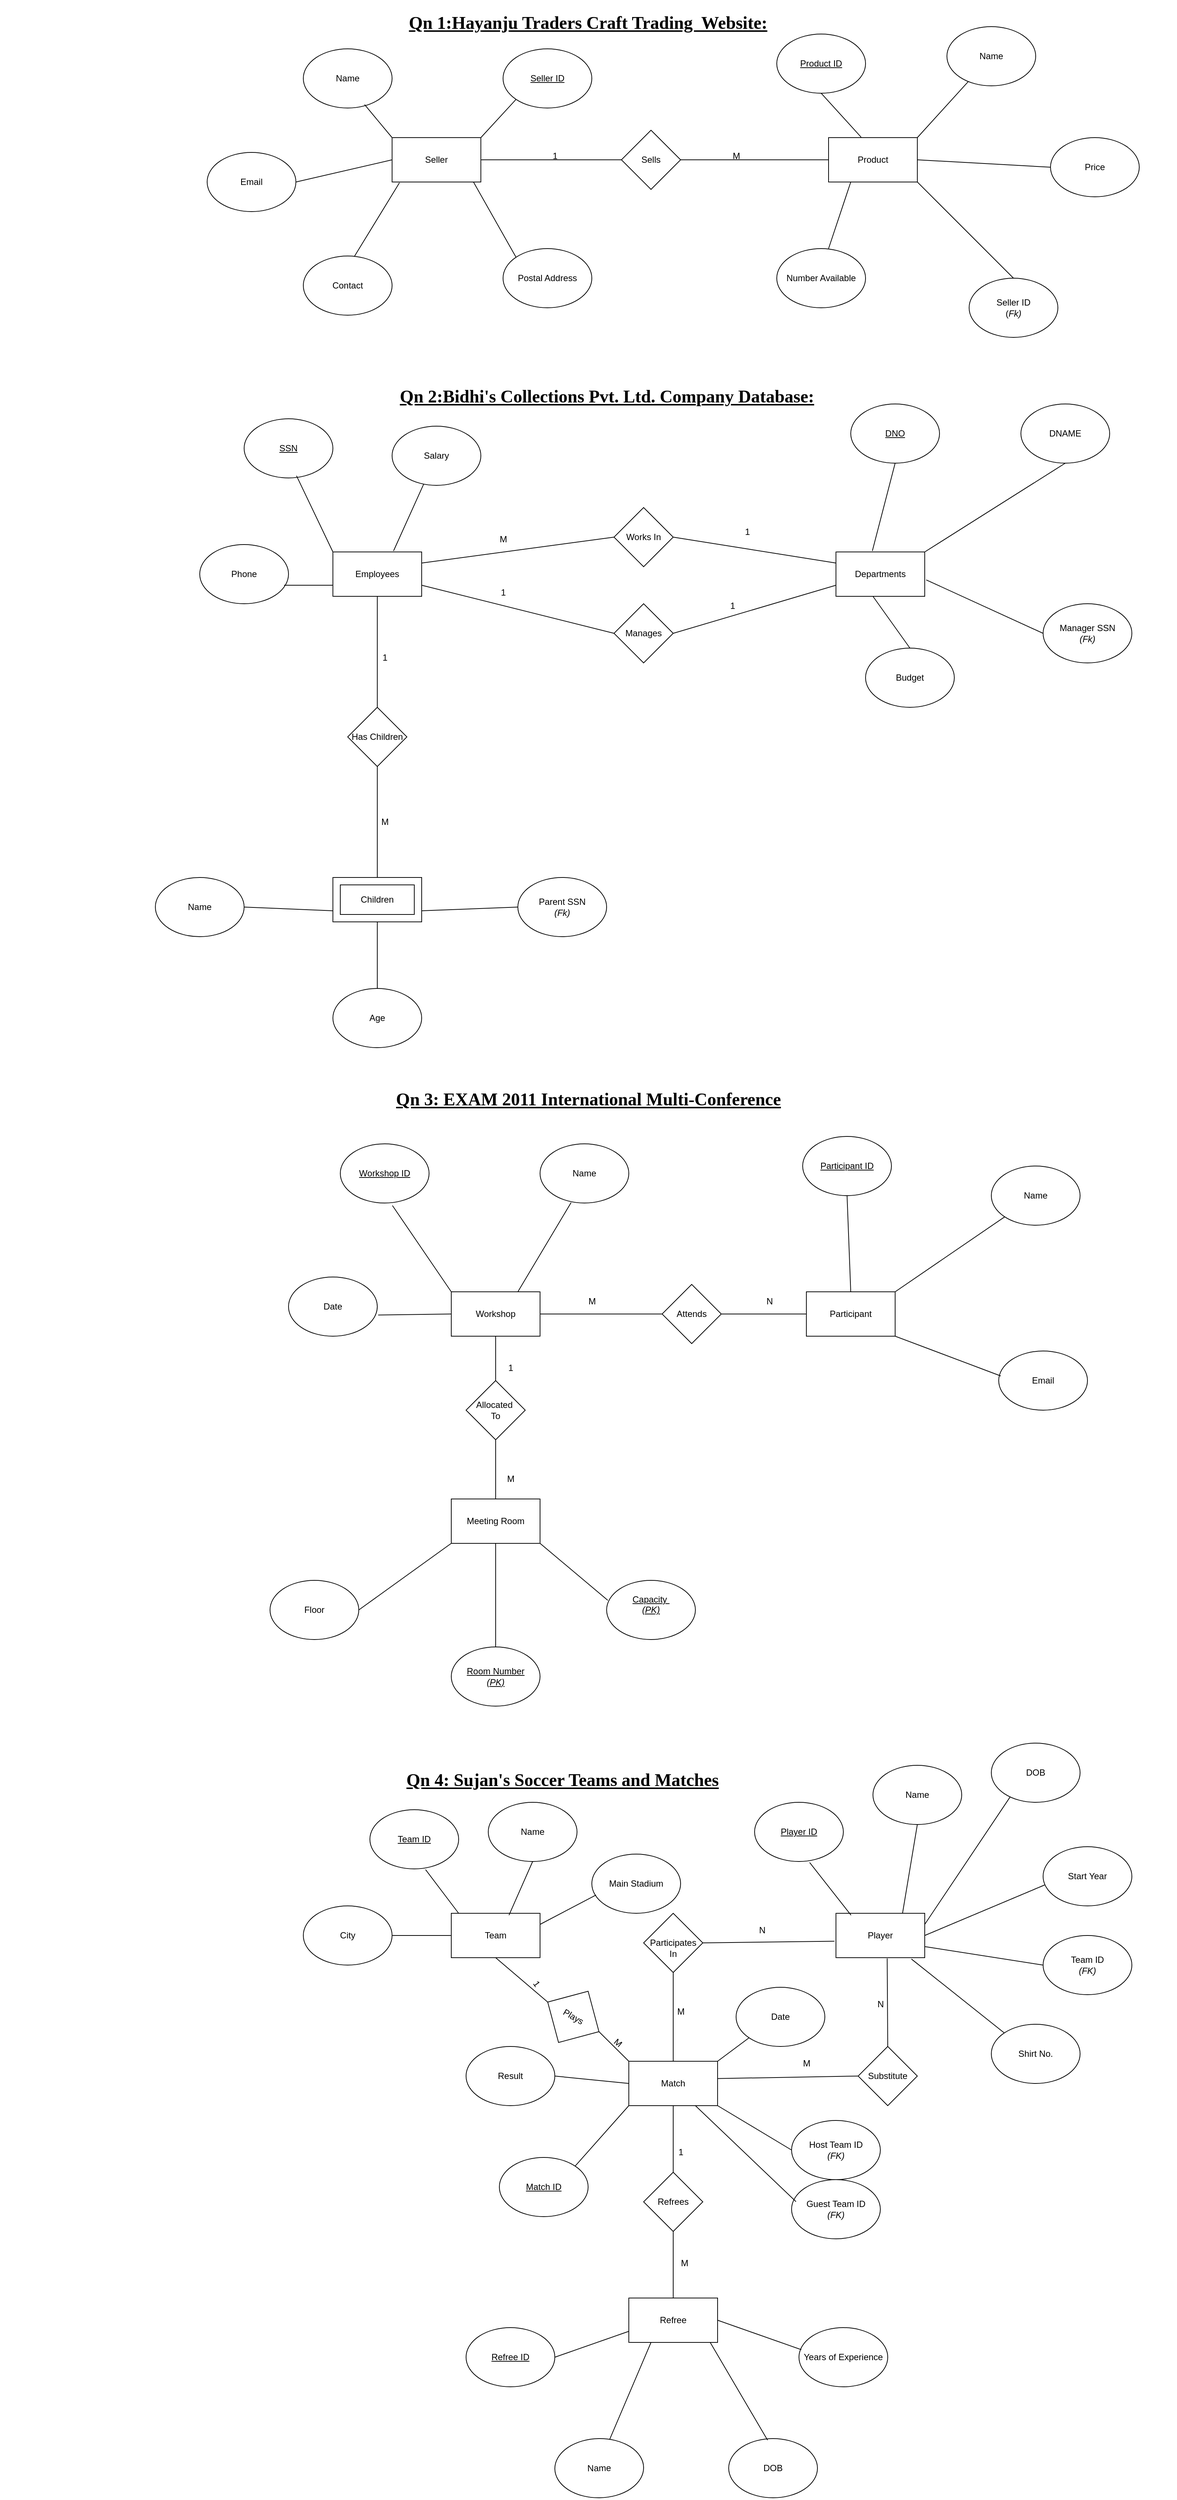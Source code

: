 <mxfile version="26.1.1">
  <diagram name="Page-1" id="DTqKwG0aDYhdUm66huSe">
    <mxGraphModel dx="2750" dy="1657" grid="1" gridSize="10" guides="1" tooltips="1" connect="1" arrows="1" fold="1" page="1" pageScale="1" pageWidth="850" pageHeight="1100" math="0" shadow="0">
      <root>
        <mxCell id="0" />
        <mxCell id="1" parent="0" />
        <mxCell id="UJrgBtG_IAX48CAi5n5r-1" value="&lt;h1&gt;&lt;b&gt;&lt;u&gt;&lt;font face=&quot;Comic Sans MS&quot;&gt;Qn 1:Hayanju Traders Craft Trading&amp;nbsp; Website:&lt;/font&gt;&lt;/u&gt;&lt;/b&gt;&lt;/h1&gt;" style="text;strokeColor=none;align=center;fillColor=none;html=1;verticalAlign=middle;whiteSpace=wrap;rounded=0;" parent="1" vertex="1">
          <mxGeometry x="-1570" y="-530" width="1590" height="30" as="geometry" />
        </mxCell>
        <mxCell id="UJrgBtG_IAX48CAi5n5r-2" value="Seller" style="rounded=0;whiteSpace=wrap;html=1;" parent="1" vertex="1">
          <mxGeometry x="-1040" y="-360" width="120" height="60" as="geometry" />
        </mxCell>
        <mxCell id="UJrgBtG_IAX48CAi5n5r-3" value="Email" style="ellipse;whiteSpace=wrap;html=1;" parent="1" vertex="1">
          <mxGeometry x="-1290" y="-340" width="120" height="80" as="geometry" />
        </mxCell>
        <mxCell id="UJrgBtG_IAX48CAi5n5r-4" value="Name" style="ellipse;whiteSpace=wrap;html=1;" parent="1" vertex="1">
          <mxGeometry x="-1160" y="-480" width="120" height="80" as="geometry" />
        </mxCell>
        <mxCell id="UJrgBtG_IAX48CAi5n5r-5" value="Postal Address" style="ellipse;whiteSpace=wrap;html=1;" parent="1" vertex="1">
          <mxGeometry x="-890" y="-210" width="120" height="80" as="geometry" />
        </mxCell>
        <mxCell id="UJrgBtG_IAX48CAi5n5r-6" value="Contact" style="ellipse;whiteSpace=wrap;html=1;" parent="1" vertex="1">
          <mxGeometry x="-1160" y="-200" width="120" height="80" as="geometry" />
        </mxCell>
        <mxCell id="UJrgBtG_IAX48CAi5n5r-7" value="&lt;u&gt;Seller ID&lt;/u&gt;" style="ellipse;whiteSpace=wrap;html=1;" parent="1" vertex="1">
          <mxGeometry x="-890" y="-480" width="120" height="80" as="geometry" />
        </mxCell>
        <mxCell id="UJrgBtG_IAX48CAi5n5r-10" value="Sells" style="rhombus;whiteSpace=wrap;html=1;" parent="1" vertex="1">
          <mxGeometry x="-730" y="-370" width="80" height="80" as="geometry" />
        </mxCell>
        <mxCell id="UJrgBtG_IAX48CAi5n5r-11" value="Product" style="rounded=0;whiteSpace=wrap;html=1;" parent="1" vertex="1">
          <mxGeometry x="-450" y="-360" width="120" height="60" as="geometry" />
        </mxCell>
        <mxCell id="UJrgBtG_IAX48CAi5n5r-17" value="Number Available" style="ellipse;whiteSpace=wrap;html=1;" parent="1" vertex="1">
          <mxGeometry x="-520" y="-210" width="120" height="80" as="geometry" />
        </mxCell>
        <mxCell id="UJrgBtG_IAX48CAi5n5r-18" value="Seller ID&lt;div&gt;(&lt;i&gt;Fk)&lt;/i&gt;&lt;/div&gt;" style="ellipse;whiteSpace=wrap;html=1;" parent="1" vertex="1">
          <mxGeometry x="-260" y="-170" width="120" height="80" as="geometry" />
        </mxCell>
        <mxCell id="UJrgBtG_IAX48CAi5n5r-19" value="Price" style="ellipse;whiteSpace=wrap;html=1;" parent="1" vertex="1">
          <mxGeometry x="-150" y="-360" width="120" height="80" as="geometry" />
        </mxCell>
        <mxCell id="UJrgBtG_IAX48CAi5n5r-20" value="Name" style="ellipse;whiteSpace=wrap;html=1;" parent="1" vertex="1">
          <mxGeometry x="-290" y="-510" width="120" height="80" as="geometry" />
        </mxCell>
        <mxCell id="UJrgBtG_IAX48CAi5n5r-21" value="&lt;u&gt;Product ID&lt;/u&gt;" style="ellipse;whiteSpace=wrap;html=1;" parent="1" vertex="1">
          <mxGeometry x="-520" y="-500" width="120" height="80" as="geometry" />
        </mxCell>
        <mxCell id="UJrgBtG_IAX48CAi5n5r-22" value="" style="endArrow=none;html=1;rounded=0;exitX=1;exitY=0.5;exitDx=0;exitDy=0;entryX=0;entryY=0.5;entryDx=0;entryDy=0;" parent="1" source="UJrgBtG_IAX48CAi5n5r-2" target="UJrgBtG_IAX48CAi5n5r-10" edge="1">
          <mxGeometry width="50" height="50" relative="1" as="geometry">
            <mxPoint x="-800" y="-300" as="sourcePoint" />
            <mxPoint x="-750" y="-350" as="targetPoint" />
          </mxGeometry>
        </mxCell>
        <mxCell id="UJrgBtG_IAX48CAi5n5r-23" value="" style="endArrow=none;html=1;rounded=0;exitX=1;exitY=0.5;exitDx=0;exitDy=0;entryX=0;entryY=0.5;entryDx=0;entryDy=0;" parent="1" source="UJrgBtG_IAX48CAi5n5r-10" target="UJrgBtG_IAX48CAi5n5r-11" edge="1">
          <mxGeometry width="50" height="50" relative="1" as="geometry">
            <mxPoint x="-650" y="-300" as="sourcePoint" />
            <mxPoint x="-600" y="-350" as="targetPoint" />
          </mxGeometry>
        </mxCell>
        <mxCell id="UJrgBtG_IAX48CAi5n5r-24" value="" style="endArrow=none;html=1;rounded=0;exitX=1;exitY=0;exitDx=0;exitDy=0;entryX=0;entryY=1;entryDx=0;entryDy=0;" parent="1" source="UJrgBtG_IAX48CAi5n5r-2" target="UJrgBtG_IAX48CAi5n5r-7" edge="1">
          <mxGeometry width="50" height="50" relative="1" as="geometry">
            <mxPoint x="-670" y="-300" as="sourcePoint" />
            <mxPoint x="-620" y="-350" as="targetPoint" />
          </mxGeometry>
        </mxCell>
        <mxCell id="UJrgBtG_IAX48CAi5n5r-25" value="" style="endArrow=none;html=1;rounded=0;exitX=0;exitY=0;exitDx=0;exitDy=0;entryX=0.69;entryY=0.942;entryDx=0;entryDy=0;entryPerimeter=0;" parent="1" source="UJrgBtG_IAX48CAi5n5r-2" target="UJrgBtG_IAX48CAi5n5r-4" edge="1">
          <mxGeometry width="50" height="50" relative="1" as="geometry">
            <mxPoint x="-670" y="-300" as="sourcePoint" />
            <mxPoint x="-620" y="-350" as="targetPoint" />
          </mxGeometry>
        </mxCell>
        <mxCell id="UJrgBtG_IAX48CAi5n5r-26" value="" style="endArrow=none;html=1;rounded=0;exitX=0;exitY=0.5;exitDx=0;exitDy=0;entryX=1;entryY=0.5;entryDx=0;entryDy=0;" parent="1" source="UJrgBtG_IAX48CAi5n5r-2" target="UJrgBtG_IAX48CAi5n5r-3" edge="1">
          <mxGeometry width="50" height="50" relative="1" as="geometry">
            <mxPoint x="-930" y="-300" as="sourcePoint" />
            <mxPoint x="-880" y="-350" as="targetPoint" />
          </mxGeometry>
        </mxCell>
        <mxCell id="UJrgBtG_IAX48CAi5n5r-27" value="" style="endArrow=none;html=1;rounded=0;entryX=0.577;entryY=0.003;entryDx=0;entryDy=0;entryPerimeter=0;exitX=0.083;exitY=1.017;exitDx=0;exitDy=0;exitPerimeter=0;" parent="1" source="UJrgBtG_IAX48CAi5n5r-2" target="UJrgBtG_IAX48CAi5n5r-6" edge="1">
          <mxGeometry width="50" height="50" relative="1" as="geometry">
            <mxPoint x="-1020" y="-290" as="sourcePoint" />
            <mxPoint x="-880" y="-350" as="targetPoint" />
          </mxGeometry>
        </mxCell>
        <mxCell id="UJrgBtG_IAX48CAi5n5r-28" value="" style="endArrow=none;html=1;rounded=0;entryX=0;entryY=0;entryDx=0;entryDy=0;" parent="1" target="UJrgBtG_IAX48CAi5n5r-5" edge="1">
          <mxGeometry width="50" height="50" relative="1" as="geometry">
            <mxPoint x="-930" y="-300" as="sourcePoint" />
            <mxPoint x="-880" y="-350" as="targetPoint" />
          </mxGeometry>
        </mxCell>
        <mxCell id="UJrgBtG_IAX48CAi5n5r-29" value="" style="endArrow=none;html=1;rounded=0;exitX=0.367;exitY=-0.01;exitDx=0;exitDy=0;entryX=0.5;entryY=1;entryDx=0;entryDy=0;exitPerimeter=0;" parent="1" source="UJrgBtG_IAX48CAi5n5r-11" target="UJrgBtG_IAX48CAi5n5r-21" edge="1">
          <mxGeometry width="50" height="50" relative="1" as="geometry">
            <mxPoint x="-610" y="-300" as="sourcePoint" />
            <mxPoint x="-560" y="-350" as="targetPoint" />
          </mxGeometry>
        </mxCell>
        <mxCell id="UJrgBtG_IAX48CAi5n5r-30" value="" style="endArrow=none;html=1;rounded=0;exitX=1;exitY=0.5;exitDx=0;exitDy=0;entryX=0;entryY=0.5;entryDx=0;entryDy=0;" parent="1" source="UJrgBtG_IAX48CAi5n5r-11" target="UJrgBtG_IAX48CAi5n5r-19" edge="1">
          <mxGeometry width="50" height="50" relative="1" as="geometry">
            <mxPoint x="-610" y="-300" as="sourcePoint" />
            <mxPoint x="-560" y="-350" as="targetPoint" />
          </mxGeometry>
        </mxCell>
        <mxCell id="UJrgBtG_IAX48CAi5n5r-31" value="" style="endArrow=none;html=1;rounded=0;exitX=1;exitY=0;exitDx=0;exitDy=0;" parent="1" source="UJrgBtG_IAX48CAi5n5r-11" target="UJrgBtG_IAX48CAi5n5r-20" edge="1">
          <mxGeometry width="50" height="50" relative="1" as="geometry">
            <mxPoint x="-610" y="-300" as="sourcePoint" />
            <mxPoint x="-560" y="-350" as="targetPoint" />
          </mxGeometry>
        </mxCell>
        <mxCell id="UJrgBtG_IAX48CAi5n5r-32" value="" style="endArrow=none;html=1;rounded=0;exitX=1;exitY=1;exitDx=0;exitDy=0;entryX=0.5;entryY=0;entryDx=0;entryDy=0;" parent="1" source="UJrgBtG_IAX48CAi5n5r-11" target="UJrgBtG_IAX48CAi5n5r-18" edge="1">
          <mxGeometry width="50" height="50" relative="1" as="geometry">
            <mxPoint x="-610" y="-300" as="sourcePoint" />
            <mxPoint x="-560" y="-350" as="targetPoint" />
          </mxGeometry>
        </mxCell>
        <mxCell id="UJrgBtG_IAX48CAi5n5r-33" value="" style="endArrow=none;html=1;rounded=0;exitX=0.25;exitY=1;exitDx=0;exitDy=0;" parent="1" edge="1" source="UJrgBtG_IAX48CAi5n5r-11">
          <mxGeometry width="50" height="50" relative="1" as="geometry">
            <mxPoint x="-450" y="-300" as="sourcePoint" />
            <mxPoint x="-450" y="-210" as="targetPoint" />
            <Array as="points">
              <mxPoint x="-450" y="-210" />
            </Array>
          </mxGeometry>
        </mxCell>
        <mxCell id="UJrgBtG_IAX48CAi5n5r-34" value="1" style="text;html=1;align=center;verticalAlign=middle;resizable=0;points=[];autosize=1;strokeColor=none;fillColor=none;" parent="1" vertex="1">
          <mxGeometry x="-835" y="-350" width="30" height="30" as="geometry" />
        </mxCell>
        <mxCell id="UJrgBtG_IAX48CAi5n5r-35" value="M" style="text;html=1;align=center;verticalAlign=middle;resizable=0;points=[];autosize=1;strokeColor=none;fillColor=none;" parent="1" vertex="1">
          <mxGeometry x="-590" y="-350" width="30" height="30" as="geometry" />
        </mxCell>
        <mxCell id="u4x-achaEg82k2jeARJI-1" value="&lt;h1&gt;&lt;u&gt;&lt;font face=&quot;Comic Sans MS&quot;&gt;Qn 2:Bidhi&#39;s Collections Pvt. Ltd. Company Database:&lt;/font&gt;&lt;/u&gt;&lt;/h1&gt;" style="text;html=1;align=center;verticalAlign=middle;resizable=0;points=[];autosize=1;strokeColor=none;fillColor=none;" parent="1" vertex="1">
          <mxGeometry x="-1080" y="-50" width="660" height="80" as="geometry" />
        </mxCell>
        <mxCell id="u4x-achaEg82k2jeARJI-2" value="" style="rounded=0;whiteSpace=wrap;html=1;" parent="1" vertex="1">
          <mxGeometry x="-1120" y="640" width="120" height="60" as="geometry" />
        </mxCell>
        <mxCell id="u4x-achaEg82k2jeARJI-3" value="Departments" style="rounded=0;whiteSpace=wrap;html=1;" parent="1" vertex="1">
          <mxGeometry x="-440" y="200" width="120" height="60" as="geometry" />
        </mxCell>
        <mxCell id="u4x-achaEg82k2jeARJI-4" value="Employees" style="rounded=0;whiteSpace=wrap;html=1;" parent="1" vertex="1">
          <mxGeometry x="-1120" y="200" width="120" height="60" as="geometry" />
        </mxCell>
        <mxCell id="u4x-achaEg82k2jeARJI-5" value="Phone" style="ellipse;whiteSpace=wrap;html=1;" parent="1" vertex="1">
          <mxGeometry x="-1300" y="190" width="120" height="80" as="geometry" />
        </mxCell>
        <mxCell id="u4x-achaEg82k2jeARJI-6" value="Salary" style="ellipse;whiteSpace=wrap;html=1;" parent="1" vertex="1">
          <mxGeometry x="-1040" y="30" width="120" height="80" as="geometry" />
        </mxCell>
        <mxCell id="u4x-achaEg82k2jeARJI-7" value="&lt;u&gt;SSN&lt;/u&gt;" style="ellipse;whiteSpace=wrap;html=1;" parent="1" vertex="1">
          <mxGeometry x="-1240" y="20" width="120" height="80" as="geometry" />
        </mxCell>
        <mxCell id="u4x-achaEg82k2jeARJI-8" value="Budget" style="ellipse;whiteSpace=wrap;html=1;" parent="1" vertex="1">
          <mxGeometry x="-400" y="330" width="120" height="80" as="geometry" />
        </mxCell>
        <mxCell id="u4x-achaEg82k2jeARJI-9" value="Manager SSN&lt;div&gt;&lt;i&gt;(Fk)&lt;/i&gt;&lt;/div&gt;" style="ellipse;whiteSpace=wrap;html=1;" parent="1" vertex="1">
          <mxGeometry x="-160" y="270" width="120" height="80" as="geometry" />
        </mxCell>
        <mxCell id="u4x-achaEg82k2jeARJI-10" value="DNAME" style="ellipse;whiteSpace=wrap;html=1;" parent="1" vertex="1">
          <mxGeometry x="-190" width="120" height="80" as="geometry" />
        </mxCell>
        <mxCell id="u4x-achaEg82k2jeARJI-11" value="&lt;u&gt;DNO&lt;/u&gt;" style="ellipse;whiteSpace=wrap;html=1;" parent="1" vertex="1">
          <mxGeometry x="-420" width="120" height="80" as="geometry" />
        </mxCell>
        <mxCell id="u4x-achaEg82k2jeARJI-12" value="Age" style="ellipse;whiteSpace=wrap;html=1;" parent="1" vertex="1">
          <mxGeometry x="-1120" y="790" width="120" height="80" as="geometry" />
        </mxCell>
        <mxCell id="u4x-achaEg82k2jeARJI-13" value="Parent SSN&lt;div&gt;&lt;i&gt;(Fk)&lt;/i&gt;&lt;/div&gt;" style="ellipse;whiteSpace=wrap;html=1;" parent="1" vertex="1">
          <mxGeometry x="-870" y="640" width="120" height="80" as="geometry" />
        </mxCell>
        <mxCell id="u4x-achaEg82k2jeARJI-14" value="Name" style="ellipse;whiteSpace=wrap;html=1;" parent="1" vertex="1">
          <mxGeometry x="-1360" y="640" width="120" height="80" as="geometry" />
        </mxCell>
        <mxCell id="u4x-achaEg82k2jeARJI-15" value="" style="endArrow=none;html=1;rounded=0;exitX=0.683;exitY=-0.023;exitDx=0;exitDy=0;exitPerimeter=0;" parent="1" source="u4x-achaEg82k2jeARJI-4" target="u4x-achaEg82k2jeARJI-6" edge="1">
          <mxGeometry width="50" height="50" relative="1" as="geometry">
            <mxPoint x="-1070" y="260" as="sourcePoint" />
            <mxPoint x="-1020" y="210" as="targetPoint" />
          </mxGeometry>
        </mxCell>
        <mxCell id="u4x-achaEg82k2jeARJI-16" value="" style="endArrow=none;html=1;rounded=0;exitX=0;exitY=0;exitDx=0;exitDy=0;entryX=0.59;entryY=0.963;entryDx=0;entryDy=0;entryPerimeter=0;" parent="1" source="u4x-achaEg82k2jeARJI-4" target="u4x-achaEg82k2jeARJI-7" edge="1">
          <mxGeometry width="50" height="50" relative="1" as="geometry">
            <mxPoint x="-1070" y="260" as="sourcePoint" />
            <mxPoint x="-1020" y="210" as="targetPoint" />
          </mxGeometry>
        </mxCell>
        <mxCell id="u4x-achaEg82k2jeARJI-17" value="" style="endArrow=none;html=1;rounded=0;exitX=0;exitY=0.75;exitDx=0;exitDy=0;entryX=0.95;entryY=0.688;entryDx=0;entryDy=0;entryPerimeter=0;" parent="1" source="u4x-achaEg82k2jeARJI-4" target="u4x-achaEg82k2jeARJI-5" edge="1">
          <mxGeometry width="50" height="50" relative="1" as="geometry">
            <mxPoint x="-1070" y="260" as="sourcePoint" />
            <mxPoint x="-1020" y="210" as="targetPoint" />
          </mxGeometry>
        </mxCell>
        <mxCell id="u4x-achaEg82k2jeARJI-18" value="" style="endArrow=none;html=1;rounded=0;exitX=0.41;exitY=-0.023;exitDx=0;exitDy=0;exitPerimeter=0;entryX=0.5;entryY=1;entryDx=0;entryDy=0;" parent="1" source="u4x-achaEg82k2jeARJI-3" target="u4x-achaEg82k2jeARJI-11" edge="1">
          <mxGeometry width="50" height="50" relative="1" as="geometry">
            <mxPoint x="-390" y="260" as="sourcePoint" />
            <mxPoint x="-340" y="210" as="targetPoint" />
          </mxGeometry>
        </mxCell>
        <mxCell id="u4x-achaEg82k2jeARJI-19" value="" style="endArrow=none;html=1;rounded=0;exitX=1;exitY=0;exitDx=0;exitDy=0;entryX=0.5;entryY=1;entryDx=0;entryDy=0;" parent="1" source="u4x-achaEg82k2jeARJI-3" target="u4x-achaEg82k2jeARJI-10" edge="1">
          <mxGeometry width="50" height="50" relative="1" as="geometry">
            <mxPoint x="-390" y="260" as="sourcePoint" />
            <mxPoint x="-340" y="210" as="targetPoint" />
          </mxGeometry>
        </mxCell>
        <mxCell id="u4x-achaEg82k2jeARJI-20" value="" style="endArrow=none;html=1;rounded=0;exitX=1.017;exitY=0.63;exitDx=0;exitDy=0;exitPerimeter=0;entryX=0;entryY=0.5;entryDx=0;entryDy=0;" parent="1" source="u4x-achaEg82k2jeARJI-3" target="u4x-achaEg82k2jeARJI-9" edge="1">
          <mxGeometry width="50" height="50" relative="1" as="geometry">
            <mxPoint x="-390" y="260" as="sourcePoint" />
            <mxPoint x="-340" y="210" as="targetPoint" />
          </mxGeometry>
        </mxCell>
        <mxCell id="u4x-achaEg82k2jeARJI-21" value="" style="endArrow=none;html=1;rounded=0;entryX=0.5;entryY=0;entryDx=0;entryDy=0;" parent="1" target="u4x-achaEg82k2jeARJI-8" edge="1">
          <mxGeometry width="50" height="50" relative="1" as="geometry">
            <mxPoint x="-390" y="260" as="sourcePoint" />
            <mxPoint x="-340" y="210" as="targetPoint" />
          </mxGeometry>
        </mxCell>
        <mxCell id="u4x-achaEg82k2jeARJI-22" value="" style="endArrow=none;html=1;rounded=0;exitX=1;exitY=0.75;exitDx=0;exitDy=0;entryX=0;entryY=0.5;entryDx=0;entryDy=0;" parent="1" source="u4x-achaEg82k2jeARJI-2" target="u4x-achaEg82k2jeARJI-13" edge="1">
          <mxGeometry width="50" height="50" relative="1" as="geometry">
            <mxPoint x="-980" y="660" as="sourcePoint" />
            <mxPoint x="-930" y="610" as="targetPoint" />
          </mxGeometry>
        </mxCell>
        <mxCell id="u4x-achaEg82k2jeARJI-23" value="" style="endArrow=none;html=1;rounded=0;exitX=0.5;exitY=1;exitDx=0;exitDy=0;entryX=0.5;entryY=0;entryDx=0;entryDy=0;" parent="1" source="u4x-achaEg82k2jeARJI-2" target="u4x-achaEg82k2jeARJI-12" edge="1">
          <mxGeometry width="50" height="50" relative="1" as="geometry">
            <mxPoint x="-980" y="660" as="sourcePoint" />
            <mxPoint x="-930" y="610" as="targetPoint" />
          </mxGeometry>
        </mxCell>
        <mxCell id="u4x-achaEg82k2jeARJI-25" value="" style="endArrow=none;html=1;rounded=0;exitX=0;exitY=0.75;exitDx=0;exitDy=0;entryX=1;entryY=0.5;entryDx=0;entryDy=0;" parent="1" source="u4x-achaEg82k2jeARJI-2" target="u4x-achaEg82k2jeARJI-14" edge="1">
          <mxGeometry width="50" height="50" relative="1" as="geometry">
            <mxPoint x="-980" y="660" as="sourcePoint" />
            <mxPoint x="-930" y="610" as="targetPoint" />
          </mxGeometry>
        </mxCell>
        <mxCell id="u4x-achaEg82k2jeARJI-27" value="Children" style="rounded=0;whiteSpace=wrap;html=1;" parent="1" vertex="1">
          <mxGeometry x="-1110" y="650" width="100" height="40" as="geometry" />
        </mxCell>
        <mxCell id="u4x-achaEg82k2jeARJI-28" value="Has Children" style="rhombus;whiteSpace=wrap;html=1;" parent="1" vertex="1">
          <mxGeometry x="-1100" y="410" width="80" height="80" as="geometry" />
        </mxCell>
        <mxCell id="u4x-achaEg82k2jeARJI-29" value="Manages" style="rhombus;whiteSpace=wrap;html=1;" parent="1" vertex="1">
          <mxGeometry x="-740" y="270" width="80" height="80" as="geometry" />
        </mxCell>
        <mxCell id="u4x-achaEg82k2jeARJI-30" value="Works In" style="rhombus;whiteSpace=wrap;html=1;" parent="1" vertex="1">
          <mxGeometry x="-740" y="140" width="80" height="80" as="geometry" />
        </mxCell>
        <mxCell id="u4x-achaEg82k2jeARJI-31" value="" style="endArrow=none;html=1;rounded=0;exitX=0.5;exitY=0;exitDx=0;exitDy=0;entryX=0.5;entryY=1;entryDx=0;entryDy=0;" parent="1" source="u4x-achaEg82k2jeARJI-28" target="u4x-achaEg82k2jeARJI-4" edge="1">
          <mxGeometry width="50" height="50" relative="1" as="geometry">
            <mxPoint x="-790" y="460" as="sourcePoint" />
            <mxPoint x="-740" y="410" as="targetPoint" />
          </mxGeometry>
        </mxCell>
        <mxCell id="u4x-achaEg82k2jeARJI-32" value="" style="endArrow=none;html=1;rounded=0;exitX=0.5;exitY=1;exitDx=0;exitDy=0;entryX=0.5;entryY=0;entryDx=0;entryDy=0;" parent="1" source="u4x-achaEg82k2jeARJI-28" target="u4x-achaEg82k2jeARJI-2" edge="1">
          <mxGeometry width="50" height="50" relative="1" as="geometry">
            <mxPoint x="-790" y="460" as="sourcePoint" />
            <mxPoint x="-1060" y="630" as="targetPoint" />
          </mxGeometry>
        </mxCell>
        <mxCell id="u4x-achaEg82k2jeARJI-33" value="" style="endArrow=none;html=1;rounded=0;exitX=1;exitY=0.25;exitDx=0;exitDy=0;entryX=0;entryY=0.5;entryDx=0;entryDy=0;" parent="1" source="u4x-achaEg82k2jeARJI-4" target="u4x-achaEg82k2jeARJI-30" edge="1">
          <mxGeometry width="50" height="50" relative="1" as="geometry">
            <mxPoint x="-790" y="460" as="sourcePoint" />
            <mxPoint x="-740" y="410" as="targetPoint" />
          </mxGeometry>
        </mxCell>
        <mxCell id="u4x-achaEg82k2jeARJI-34" value="" style="endArrow=none;html=1;rounded=0;exitX=1;exitY=0.75;exitDx=0;exitDy=0;entryX=0;entryY=0.5;entryDx=0;entryDy=0;" parent="1" source="u4x-achaEg82k2jeARJI-4" target="u4x-achaEg82k2jeARJI-29" edge="1">
          <mxGeometry width="50" height="50" relative="1" as="geometry">
            <mxPoint x="-790" y="460" as="sourcePoint" />
            <mxPoint x="-740" y="410" as="targetPoint" />
          </mxGeometry>
        </mxCell>
        <mxCell id="u4x-achaEg82k2jeARJI-35" value="" style="endArrow=none;html=1;rounded=0;exitX=1;exitY=0.5;exitDx=0;exitDy=0;entryX=0;entryY=0.25;entryDx=0;entryDy=0;" parent="1" source="u4x-achaEg82k2jeARJI-30" target="u4x-achaEg82k2jeARJI-3" edge="1">
          <mxGeometry width="50" height="50" relative="1" as="geometry">
            <mxPoint x="-790" y="260" as="sourcePoint" />
            <mxPoint x="-740" y="210" as="targetPoint" />
          </mxGeometry>
        </mxCell>
        <mxCell id="u4x-achaEg82k2jeARJI-36" value="" style="endArrow=none;html=1;rounded=0;exitX=1;exitY=0.5;exitDx=0;exitDy=0;entryX=0;entryY=0.75;entryDx=0;entryDy=0;" parent="1" source="u4x-achaEg82k2jeARJI-29" target="u4x-achaEg82k2jeARJI-3" edge="1">
          <mxGeometry width="50" height="50" relative="1" as="geometry">
            <mxPoint x="-790" y="260" as="sourcePoint" />
            <mxPoint x="-740" y="210" as="targetPoint" />
          </mxGeometry>
        </mxCell>
        <mxCell id="u4x-achaEg82k2jeARJI-37" value="M" style="text;html=1;align=center;verticalAlign=middle;resizable=0;points=[];autosize=1;strokeColor=none;fillColor=none;" parent="1" vertex="1">
          <mxGeometry x="-905" y="168" width="30" height="30" as="geometry" />
        </mxCell>
        <mxCell id="u4x-achaEg82k2jeARJI-38" value="1" style="text;html=1;align=center;verticalAlign=middle;resizable=0;points=[];autosize=1;strokeColor=none;fillColor=none;" parent="1" vertex="1">
          <mxGeometry x="-575" y="158" width="30" height="30" as="geometry" />
        </mxCell>
        <mxCell id="u4x-achaEg82k2jeARJI-39" value="1" style="text;html=1;align=center;verticalAlign=middle;resizable=0;points=[];autosize=1;strokeColor=none;fillColor=none;" parent="1" vertex="1">
          <mxGeometry x="-905" y="240" width="30" height="30" as="geometry" />
        </mxCell>
        <mxCell id="u4x-achaEg82k2jeARJI-40" value="1" style="text;html=1;align=center;verticalAlign=middle;resizable=0;points=[];autosize=1;strokeColor=none;fillColor=none;" parent="1" vertex="1">
          <mxGeometry x="-595" y="258" width="30" height="30" as="geometry" />
        </mxCell>
        <mxCell id="u4x-achaEg82k2jeARJI-41" value="1" style="text;html=1;align=center;verticalAlign=middle;resizable=0;points=[];autosize=1;strokeColor=none;fillColor=none;" parent="1" vertex="1">
          <mxGeometry x="-1065" y="328" width="30" height="30" as="geometry" />
        </mxCell>
        <mxCell id="u4x-achaEg82k2jeARJI-42" value="M" style="text;html=1;align=center;verticalAlign=middle;resizable=0;points=[];autosize=1;strokeColor=none;fillColor=none;" parent="1" vertex="1">
          <mxGeometry x="-1065" y="550" width="30" height="30" as="geometry" />
        </mxCell>
        <mxCell id="YXMhL67TUiRT0HnD_9RH-1" value="&lt;h1&gt;&lt;font face=&quot;Comic Sans MS&quot;&gt;&lt;u&gt;Qn 3: EXAM 2011 International Multi-Conference&lt;/u&gt;&lt;/font&gt;&lt;/h1&gt;" style="text;html=1;align=center;verticalAlign=middle;resizable=0;points=[];autosize=1;strokeColor=none;fillColor=none;" vertex="1" parent="1">
          <mxGeometry x="-1085" y="900" width="620" height="80" as="geometry" />
        </mxCell>
        <mxCell id="YXMhL67TUiRT0HnD_9RH-2" value="Meeting Room" style="rounded=0;whiteSpace=wrap;html=1;" vertex="1" parent="1">
          <mxGeometry x="-960" y="1480" width="120" height="60" as="geometry" />
        </mxCell>
        <mxCell id="YXMhL67TUiRT0HnD_9RH-3" value="Participant" style="rounded=0;whiteSpace=wrap;html=1;" vertex="1" parent="1">
          <mxGeometry x="-480" y="1200" width="120" height="60" as="geometry" />
        </mxCell>
        <mxCell id="YXMhL67TUiRT0HnD_9RH-4" value="Workshop" style="rounded=0;whiteSpace=wrap;html=1;" vertex="1" parent="1">
          <mxGeometry x="-960" y="1200" width="120" height="60" as="geometry" />
        </mxCell>
        <mxCell id="YXMhL67TUiRT0HnD_9RH-5" value="Date" style="ellipse;whiteSpace=wrap;html=1;" vertex="1" parent="1">
          <mxGeometry x="-1180" y="1180" width="120" height="80" as="geometry" />
        </mxCell>
        <mxCell id="YXMhL67TUiRT0HnD_9RH-6" value="Name" style="ellipse;whiteSpace=wrap;html=1;" vertex="1" parent="1">
          <mxGeometry x="-840" y="1000" width="120" height="80" as="geometry" />
        </mxCell>
        <mxCell id="YXMhL67TUiRT0HnD_9RH-7" value="&lt;u&gt;Workshop ID&lt;/u&gt;" style="ellipse;whiteSpace=wrap;html=1;" vertex="1" parent="1">
          <mxGeometry x="-1110" y="1000" width="120" height="80" as="geometry" />
        </mxCell>
        <mxCell id="YXMhL67TUiRT0HnD_9RH-8" value="&lt;u&gt;Capacity&amp;nbsp;&lt;/u&gt;&lt;div&gt;&lt;u&gt;&lt;i&gt;(PK)&lt;/i&gt;&lt;br&gt;&lt;/u&gt;&lt;div&gt;&lt;br&gt;&lt;/div&gt;&lt;/div&gt;" style="ellipse;whiteSpace=wrap;html=1;" vertex="1" parent="1">
          <mxGeometry x="-750" y="1590" width="120" height="80" as="geometry" />
        </mxCell>
        <mxCell id="YXMhL67TUiRT0HnD_9RH-9" value="Email" style="ellipse;whiteSpace=wrap;html=1;" vertex="1" parent="1">
          <mxGeometry x="-220" y="1280" width="120" height="80" as="geometry" />
        </mxCell>
        <mxCell id="YXMhL67TUiRT0HnD_9RH-10" value="&lt;u&gt;Participant ID&lt;/u&gt;" style="ellipse;whiteSpace=wrap;html=1;" vertex="1" parent="1">
          <mxGeometry x="-485" y="990" width="120" height="80" as="geometry" />
        </mxCell>
        <mxCell id="YXMhL67TUiRT0HnD_9RH-11" value="Name" style="ellipse;whiteSpace=wrap;html=1;" vertex="1" parent="1">
          <mxGeometry x="-230" y="1030" width="120" height="80" as="geometry" />
        </mxCell>
        <mxCell id="YXMhL67TUiRT0HnD_9RH-12" value="Floor" style="ellipse;whiteSpace=wrap;html=1;" vertex="1" parent="1">
          <mxGeometry x="-1205" y="1590" width="120" height="80" as="geometry" />
        </mxCell>
        <mxCell id="YXMhL67TUiRT0HnD_9RH-13" value="&lt;u&gt;Room Number&lt;/u&gt;&lt;div&gt;&lt;i&gt;&lt;u&gt;(PK)&lt;/u&gt;&lt;/i&gt;&lt;/div&gt;" style="ellipse;whiteSpace=wrap;html=1;" vertex="1" parent="1">
          <mxGeometry x="-960" y="1680" width="120" height="80" as="geometry" />
        </mxCell>
        <mxCell id="YXMhL67TUiRT0HnD_9RH-14" value="Attends" style="rhombus;whiteSpace=wrap;html=1;" vertex="1" parent="1">
          <mxGeometry x="-675" y="1190" width="80" height="80" as="geometry" />
        </mxCell>
        <mxCell id="YXMhL67TUiRT0HnD_9RH-15" value="Allocated&amp;nbsp;&lt;div&gt;To&lt;/div&gt;" style="rhombus;whiteSpace=wrap;html=1;" vertex="1" parent="1">
          <mxGeometry x="-940" y="1320" width="80" height="80" as="geometry" />
        </mxCell>
        <mxCell id="YXMhL67TUiRT0HnD_9RH-16" value="" style="endArrow=none;html=1;rounded=0;exitX=0.75;exitY=0;exitDx=0;exitDy=0;entryX=0.35;entryY=0.992;entryDx=0;entryDy=0;entryPerimeter=0;" edge="1" parent="1" source="YXMhL67TUiRT0HnD_9RH-4" target="YXMhL67TUiRT0HnD_9RH-6">
          <mxGeometry width="50" height="50" relative="1" as="geometry">
            <mxPoint x="-700" y="1200" as="sourcePoint" />
            <mxPoint x="-650" y="1150" as="targetPoint" />
          </mxGeometry>
        </mxCell>
        <mxCell id="YXMhL67TUiRT0HnD_9RH-17" value="" style="endArrow=none;html=1;rounded=0;exitX=0;exitY=0;exitDx=0;exitDy=0;entryX=0.587;entryY=1.042;entryDx=0;entryDy=0;entryPerimeter=0;" edge="1" parent="1" source="YXMhL67TUiRT0HnD_9RH-4" target="YXMhL67TUiRT0HnD_9RH-7">
          <mxGeometry width="50" height="50" relative="1" as="geometry">
            <mxPoint x="-700" y="1200" as="sourcePoint" />
            <mxPoint x="-650" y="1150" as="targetPoint" />
          </mxGeometry>
        </mxCell>
        <mxCell id="YXMhL67TUiRT0HnD_9RH-18" value="" style="endArrow=none;html=1;rounded=0;exitX=0;exitY=0.5;exitDx=0;exitDy=0;entryX=1.01;entryY=0.642;entryDx=0;entryDy=0;entryPerimeter=0;" edge="1" parent="1" source="YXMhL67TUiRT0HnD_9RH-4" target="YXMhL67TUiRT0HnD_9RH-5">
          <mxGeometry width="50" height="50" relative="1" as="geometry">
            <mxPoint x="-700" y="1200" as="sourcePoint" />
            <mxPoint x="-650" y="1150" as="targetPoint" />
          </mxGeometry>
        </mxCell>
        <mxCell id="YXMhL67TUiRT0HnD_9RH-19" value="" style="endArrow=none;html=1;rounded=0;exitX=0.5;exitY=0;exitDx=0;exitDy=0;entryX=0.5;entryY=1;entryDx=0;entryDy=0;" edge="1" parent="1" source="YXMhL67TUiRT0HnD_9RH-3" target="YXMhL67TUiRT0HnD_9RH-10">
          <mxGeometry width="50" height="50" relative="1" as="geometry">
            <mxPoint x="-700" y="1200" as="sourcePoint" />
            <mxPoint x="-650" y="1150" as="targetPoint" />
          </mxGeometry>
        </mxCell>
        <mxCell id="YXMhL67TUiRT0HnD_9RH-20" value="" style="endArrow=none;html=1;rounded=0;exitX=1;exitY=0;exitDx=0;exitDy=0;" edge="1" parent="1" source="YXMhL67TUiRT0HnD_9RH-3" target="YXMhL67TUiRT0HnD_9RH-11">
          <mxGeometry width="50" height="50" relative="1" as="geometry">
            <mxPoint x="-700" y="1200" as="sourcePoint" />
            <mxPoint x="-650" y="1150" as="targetPoint" />
          </mxGeometry>
        </mxCell>
        <mxCell id="YXMhL67TUiRT0HnD_9RH-21" value="" style="endArrow=none;html=1;rounded=0;exitX=1;exitY=1;exitDx=0;exitDy=0;entryX=0.023;entryY=0.422;entryDx=0;entryDy=0;entryPerimeter=0;" edge="1" parent="1" source="YXMhL67TUiRT0HnD_9RH-3" target="YXMhL67TUiRT0HnD_9RH-9">
          <mxGeometry width="50" height="50" relative="1" as="geometry">
            <mxPoint x="-700" y="1200" as="sourcePoint" />
            <mxPoint x="-650" y="1150" as="targetPoint" />
          </mxGeometry>
        </mxCell>
        <mxCell id="YXMhL67TUiRT0HnD_9RH-22" value="" style="endArrow=none;html=1;rounded=0;exitX=1;exitY=1;exitDx=0;exitDy=0;entryX=0.013;entryY=0.337;entryDx=0;entryDy=0;entryPerimeter=0;" edge="1" parent="1" source="YXMhL67TUiRT0HnD_9RH-2" target="YXMhL67TUiRT0HnD_9RH-8">
          <mxGeometry width="50" height="50" relative="1" as="geometry">
            <mxPoint x="-700" y="1400" as="sourcePoint" />
            <mxPoint x="-650" y="1350" as="targetPoint" />
          </mxGeometry>
        </mxCell>
        <mxCell id="YXMhL67TUiRT0HnD_9RH-23" value="" style="endArrow=none;html=1;rounded=0;exitX=0.5;exitY=1;exitDx=0;exitDy=0;entryX=0.5;entryY=0;entryDx=0;entryDy=0;" edge="1" parent="1" source="YXMhL67TUiRT0HnD_9RH-2" target="YXMhL67TUiRT0HnD_9RH-13">
          <mxGeometry width="50" height="50" relative="1" as="geometry">
            <mxPoint x="-700" y="1600" as="sourcePoint" />
            <mxPoint x="-650" y="1550" as="targetPoint" />
          </mxGeometry>
        </mxCell>
        <mxCell id="YXMhL67TUiRT0HnD_9RH-24" value="" style="endArrow=none;html=1;rounded=0;exitX=0;exitY=1;exitDx=0;exitDy=0;entryX=1;entryY=0.5;entryDx=0;entryDy=0;" edge="1" parent="1" source="YXMhL67TUiRT0HnD_9RH-2" target="YXMhL67TUiRT0HnD_9RH-12">
          <mxGeometry width="50" height="50" relative="1" as="geometry">
            <mxPoint x="-700" y="1600" as="sourcePoint" />
            <mxPoint x="-650" y="1550" as="targetPoint" />
          </mxGeometry>
        </mxCell>
        <mxCell id="YXMhL67TUiRT0HnD_9RH-25" value="" style="endArrow=none;html=1;rounded=0;exitX=1;exitY=0.5;exitDx=0;exitDy=0;entryX=0;entryY=0.5;entryDx=0;entryDy=0;" edge="1" parent="1" source="YXMhL67TUiRT0HnD_9RH-4" target="YXMhL67TUiRT0HnD_9RH-14">
          <mxGeometry width="50" height="50" relative="1" as="geometry">
            <mxPoint x="-700" y="1400" as="sourcePoint" />
            <mxPoint x="-650" y="1350" as="targetPoint" />
          </mxGeometry>
        </mxCell>
        <mxCell id="YXMhL67TUiRT0HnD_9RH-26" value="" style="endArrow=none;html=1;rounded=0;exitX=1;exitY=0.5;exitDx=0;exitDy=0;entryX=0;entryY=0.5;entryDx=0;entryDy=0;" edge="1" parent="1" source="YXMhL67TUiRT0HnD_9RH-14" target="YXMhL67TUiRT0HnD_9RH-3">
          <mxGeometry width="50" height="50" relative="1" as="geometry">
            <mxPoint x="-700" y="1400" as="sourcePoint" />
            <mxPoint x="-650" y="1350" as="targetPoint" />
          </mxGeometry>
        </mxCell>
        <mxCell id="YXMhL67TUiRT0HnD_9RH-27" value="" style="endArrow=none;html=1;rounded=0;exitX=0.5;exitY=1;exitDx=0;exitDy=0;entryX=0.5;entryY=0;entryDx=0;entryDy=0;" edge="1" parent="1" source="YXMhL67TUiRT0HnD_9RH-4" target="YXMhL67TUiRT0HnD_9RH-15">
          <mxGeometry width="50" height="50" relative="1" as="geometry">
            <mxPoint x="-700" y="1400" as="sourcePoint" />
            <mxPoint x="-650" y="1350" as="targetPoint" />
          </mxGeometry>
        </mxCell>
        <mxCell id="YXMhL67TUiRT0HnD_9RH-28" value="" style="endArrow=none;html=1;rounded=0;exitX=0.5;exitY=1;exitDx=0;exitDy=0;entryX=0.5;entryY=0;entryDx=0;entryDy=0;" edge="1" parent="1" source="YXMhL67TUiRT0HnD_9RH-15" target="YXMhL67TUiRT0HnD_9RH-2">
          <mxGeometry width="50" height="50" relative="1" as="geometry">
            <mxPoint x="-700" y="1400" as="sourcePoint" />
            <mxPoint x="-650" y="1350" as="targetPoint" />
          </mxGeometry>
        </mxCell>
        <mxCell id="YXMhL67TUiRT0HnD_9RH-29" value="M" style="text;html=1;align=center;verticalAlign=middle;resizable=0;points=[];autosize=1;strokeColor=none;fillColor=none;" vertex="1" parent="1">
          <mxGeometry x="-785" y="1198" width="30" height="30" as="geometry" />
        </mxCell>
        <mxCell id="YXMhL67TUiRT0HnD_9RH-30" value="N" style="text;html=1;align=center;verticalAlign=middle;resizable=0;points=[];autosize=1;strokeColor=none;fillColor=none;" vertex="1" parent="1">
          <mxGeometry x="-545" y="1198" width="30" height="30" as="geometry" />
        </mxCell>
        <mxCell id="YXMhL67TUiRT0HnD_9RH-31" value="1" style="text;html=1;align=center;verticalAlign=middle;resizable=0;points=[];autosize=1;strokeColor=none;fillColor=none;" vertex="1" parent="1">
          <mxGeometry x="-895" y="1288" width="30" height="30" as="geometry" />
        </mxCell>
        <mxCell id="YXMhL67TUiRT0HnD_9RH-32" value="M" style="text;html=1;align=center;verticalAlign=middle;resizable=0;points=[];autosize=1;strokeColor=none;fillColor=none;" vertex="1" parent="1">
          <mxGeometry x="-895" y="1438" width="30" height="30" as="geometry" />
        </mxCell>
        <mxCell id="YXMhL67TUiRT0HnD_9RH-34" value="&lt;h1&gt;&lt;font face=&quot;Comic Sans MS&quot;&gt;&lt;u&gt;Qn 4: Sujan&#39;s Soccer Teams and Matches&lt;/u&gt;&lt;/font&gt;&lt;/h1&gt;" style="text;html=1;align=center;verticalAlign=middle;resizable=0;points=[];autosize=1;strokeColor=none;fillColor=none;" vertex="1" parent="1">
          <mxGeometry x="-1070" y="1820" width="520" height="80" as="geometry" />
        </mxCell>
        <mxCell id="YXMhL67TUiRT0HnD_9RH-35" value="Team" style="rounded=0;whiteSpace=wrap;html=1;" vertex="1" parent="1">
          <mxGeometry x="-960" y="2040" width="120" height="60" as="geometry" />
        </mxCell>
        <mxCell id="YXMhL67TUiRT0HnD_9RH-36" value="Player" style="rounded=0;whiteSpace=wrap;html=1;" vertex="1" parent="1">
          <mxGeometry x="-440" y="2040" width="120" height="60" as="geometry" />
        </mxCell>
        <mxCell id="YXMhL67TUiRT0HnD_9RH-37" value="Match" style="rounded=0;whiteSpace=wrap;html=1;" vertex="1" parent="1">
          <mxGeometry x="-720" y="2240" width="120" height="60" as="geometry" />
        </mxCell>
        <mxCell id="YXMhL67TUiRT0HnD_9RH-38" value="Refree" style="rounded=0;whiteSpace=wrap;html=1;" vertex="1" parent="1">
          <mxGeometry x="-720" y="2560" width="120" height="60" as="geometry" />
        </mxCell>
        <mxCell id="YXMhL67TUiRT0HnD_9RH-39" value="Main Stadium" style="ellipse;whiteSpace=wrap;html=1;" vertex="1" parent="1">
          <mxGeometry x="-770" y="1960" width="120" height="80" as="geometry" />
        </mxCell>
        <mxCell id="YXMhL67TUiRT0HnD_9RH-40" value="City" style="ellipse;whiteSpace=wrap;html=1;" vertex="1" parent="1">
          <mxGeometry x="-1160" y="2030" width="120" height="80" as="geometry" />
        </mxCell>
        <mxCell id="YXMhL67TUiRT0HnD_9RH-41" value="Name" style="ellipse;whiteSpace=wrap;html=1;" vertex="1" parent="1">
          <mxGeometry x="-910" y="1890" width="120" height="80" as="geometry" />
        </mxCell>
        <mxCell id="YXMhL67TUiRT0HnD_9RH-42" value="&lt;u&gt;Team ID&lt;/u&gt;" style="ellipse;whiteSpace=wrap;html=1;" vertex="1" parent="1">
          <mxGeometry x="-1070" y="1900" width="120" height="80" as="geometry" />
        </mxCell>
        <mxCell id="YXMhL67TUiRT0HnD_9RH-43" value="Name" style="ellipse;whiteSpace=wrap;html=1;" vertex="1" parent="1">
          <mxGeometry x="-390" y="1840" width="120" height="80" as="geometry" />
        </mxCell>
        <mxCell id="YXMhL67TUiRT0HnD_9RH-44" value="Shirt No." style="ellipse;whiteSpace=wrap;html=1;" vertex="1" parent="1">
          <mxGeometry x="-230" y="2190" width="120" height="80" as="geometry" />
        </mxCell>
        <mxCell id="YXMhL67TUiRT0HnD_9RH-45" value="Team ID&lt;div&gt;&lt;i&gt;(FK)&lt;/i&gt;&lt;/div&gt;" style="ellipse;whiteSpace=wrap;html=1;" vertex="1" parent="1">
          <mxGeometry x="-160" y="2070" width="120" height="80" as="geometry" />
        </mxCell>
        <mxCell id="YXMhL67TUiRT0HnD_9RH-46" value="Start Year" style="ellipse;whiteSpace=wrap;html=1;" vertex="1" parent="1">
          <mxGeometry x="-160" y="1950" width="120" height="80" as="geometry" />
        </mxCell>
        <mxCell id="YXMhL67TUiRT0HnD_9RH-47" value="DOB" style="ellipse;whiteSpace=wrap;html=1;" vertex="1" parent="1">
          <mxGeometry x="-230" y="1810" width="120" height="80" as="geometry" />
        </mxCell>
        <mxCell id="YXMhL67TUiRT0HnD_9RH-48" value="&lt;u&gt;Player ID&lt;/u&gt;" style="ellipse;whiteSpace=wrap;html=1;" vertex="1" parent="1">
          <mxGeometry x="-550" y="1890" width="120" height="80" as="geometry" />
        </mxCell>
        <mxCell id="YXMhL67TUiRT0HnD_9RH-49" value="Guest Team ID&lt;div&gt;&lt;i&gt;(FK)&lt;/i&gt;&lt;/div&gt;" style="ellipse;whiteSpace=wrap;html=1;" vertex="1" parent="1">
          <mxGeometry x="-500" y="2400" width="120" height="80" as="geometry" />
        </mxCell>
        <mxCell id="YXMhL67TUiRT0HnD_9RH-50" value="Host Team ID&lt;div&gt;&lt;i&gt;(FK)&lt;/i&gt;&lt;/div&gt;" style="ellipse;whiteSpace=wrap;html=1;" vertex="1" parent="1">
          <mxGeometry x="-500" y="2320" width="120" height="80" as="geometry" />
        </mxCell>
        <mxCell id="YXMhL67TUiRT0HnD_9RH-51" value="&lt;u&gt;Match ID&lt;/u&gt;" style="ellipse;whiteSpace=wrap;html=1;" vertex="1" parent="1">
          <mxGeometry x="-895" y="2370" width="120" height="80" as="geometry" />
        </mxCell>
        <mxCell id="YXMhL67TUiRT0HnD_9RH-52" value="Result" style="ellipse;whiteSpace=wrap;html=1;" vertex="1" parent="1">
          <mxGeometry x="-940" y="2220" width="120" height="80" as="geometry" />
        </mxCell>
        <mxCell id="YXMhL67TUiRT0HnD_9RH-53" value="Date" style="ellipse;whiteSpace=wrap;html=1;" vertex="1" parent="1">
          <mxGeometry x="-575" y="2140" width="120" height="80" as="geometry" />
        </mxCell>
        <mxCell id="YXMhL67TUiRT0HnD_9RH-54" value="Years of Experience" style="ellipse;whiteSpace=wrap;html=1;" vertex="1" parent="1">
          <mxGeometry x="-490" y="2600" width="120" height="80" as="geometry" />
        </mxCell>
        <mxCell id="YXMhL67TUiRT0HnD_9RH-55" value="DOB" style="ellipse;whiteSpace=wrap;html=1;" vertex="1" parent="1">
          <mxGeometry x="-585" y="2750" width="120" height="80" as="geometry" />
        </mxCell>
        <mxCell id="YXMhL67TUiRT0HnD_9RH-56" value="Name" style="ellipse;whiteSpace=wrap;html=1;rotation=-1;" vertex="1" parent="1">
          <mxGeometry x="-820" y="2750" width="120" height="80" as="geometry" />
        </mxCell>
        <mxCell id="YXMhL67TUiRT0HnD_9RH-57" value="&lt;u&gt;Refree ID&lt;/u&gt;" style="ellipse;whiteSpace=wrap;html=1;" vertex="1" parent="1">
          <mxGeometry x="-940" y="2600" width="120" height="80" as="geometry" />
        </mxCell>
        <mxCell id="YXMhL67TUiRT0HnD_9RH-58" value="" style="endArrow=none;html=1;rounded=0;exitX=1;exitY=0.25;exitDx=0;exitDy=0;entryX=0.047;entryY=0.692;entryDx=0;entryDy=0;entryPerimeter=0;" edge="1" parent="1" source="YXMhL67TUiRT0HnD_9RH-35" target="YXMhL67TUiRT0HnD_9RH-39">
          <mxGeometry width="50" height="50" relative="1" as="geometry">
            <mxPoint x="-610" y="2120" as="sourcePoint" />
            <mxPoint x="-560" y="2070" as="targetPoint" />
          </mxGeometry>
        </mxCell>
        <mxCell id="YXMhL67TUiRT0HnD_9RH-59" value="" style="endArrow=none;html=1;rounded=0;exitX=0.65;exitY=0.043;exitDx=0;exitDy=0;exitPerimeter=0;entryX=0.5;entryY=1;entryDx=0;entryDy=0;" edge="1" parent="1" source="YXMhL67TUiRT0HnD_9RH-35" target="YXMhL67TUiRT0HnD_9RH-41">
          <mxGeometry width="50" height="50" relative="1" as="geometry">
            <mxPoint x="-610" y="2120" as="sourcePoint" />
            <mxPoint x="-560" y="2070" as="targetPoint" />
          </mxGeometry>
        </mxCell>
        <mxCell id="YXMhL67TUiRT0HnD_9RH-60" value="" style="endArrow=none;html=1;rounded=0;exitX=0.083;exitY=0;exitDx=0;exitDy=0;exitPerimeter=0;entryX=0.627;entryY=1.012;entryDx=0;entryDy=0;entryPerimeter=0;" edge="1" parent="1" source="YXMhL67TUiRT0HnD_9RH-35" target="YXMhL67TUiRT0HnD_9RH-42">
          <mxGeometry width="50" height="50" relative="1" as="geometry">
            <mxPoint x="-610" y="2120" as="sourcePoint" />
            <mxPoint x="-560" y="2070" as="targetPoint" />
          </mxGeometry>
        </mxCell>
        <mxCell id="YXMhL67TUiRT0HnD_9RH-61" value="" style="endArrow=none;html=1;rounded=0;exitX=0;exitY=0.5;exitDx=0;exitDy=0;entryX=1;entryY=0.5;entryDx=0;entryDy=0;" edge="1" parent="1" source="YXMhL67TUiRT0HnD_9RH-35" target="YXMhL67TUiRT0HnD_9RH-40">
          <mxGeometry width="50" height="50" relative="1" as="geometry">
            <mxPoint x="-610" y="2120" as="sourcePoint" />
            <mxPoint x="-560" y="2070" as="targetPoint" />
          </mxGeometry>
        </mxCell>
        <mxCell id="YXMhL67TUiRT0HnD_9RH-62" value="" style="endArrow=none;html=1;rounded=0;exitX=0.17;exitY=0.043;exitDx=0;exitDy=0;exitPerimeter=0;entryX=0.62;entryY=1.017;entryDx=0;entryDy=0;entryPerimeter=0;" edge="1" parent="1" source="YXMhL67TUiRT0HnD_9RH-36" target="YXMhL67TUiRT0HnD_9RH-48">
          <mxGeometry width="50" height="50" relative="1" as="geometry">
            <mxPoint x="-610" y="2120" as="sourcePoint" />
            <mxPoint x="-560" y="2070" as="targetPoint" />
          </mxGeometry>
        </mxCell>
        <mxCell id="YXMhL67TUiRT0HnD_9RH-63" value="" style="endArrow=none;html=1;rounded=0;exitX=0.75;exitY=0;exitDx=0;exitDy=0;entryX=0.5;entryY=1;entryDx=0;entryDy=0;" edge="1" parent="1" source="YXMhL67TUiRT0HnD_9RH-36" target="YXMhL67TUiRT0HnD_9RH-43">
          <mxGeometry width="50" height="50" relative="1" as="geometry">
            <mxPoint x="-610" y="2120" as="sourcePoint" />
            <mxPoint x="-560" y="2070" as="targetPoint" />
          </mxGeometry>
        </mxCell>
        <mxCell id="YXMhL67TUiRT0HnD_9RH-64" value="" style="endArrow=none;html=1;rounded=0;exitX=1;exitY=0.25;exitDx=0;exitDy=0;entryX=0.213;entryY=0.907;entryDx=0;entryDy=0;entryPerimeter=0;" edge="1" parent="1" source="YXMhL67TUiRT0HnD_9RH-36" target="YXMhL67TUiRT0HnD_9RH-47">
          <mxGeometry width="50" height="50" relative="1" as="geometry">
            <mxPoint x="-610" y="2120" as="sourcePoint" />
            <mxPoint x="-560" y="2070" as="targetPoint" />
          </mxGeometry>
        </mxCell>
        <mxCell id="YXMhL67TUiRT0HnD_9RH-65" value="" style="endArrow=none;html=1;rounded=0;exitX=1;exitY=0.5;exitDx=0;exitDy=0;entryX=0.017;entryY=0.647;entryDx=0;entryDy=0;entryPerimeter=0;" edge="1" parent="1" source="YXMhL67TUiRT0HnD_9RH-36" target="YXMhL67TUiRT0HnD_9RH-46">
          <mxGeometry width="50" height="50" relative="1" as="geometry">
            <mxPoint x="-610" y="2120" as="sourcePoint" />
            <mxPoint x="-560" y="2070" as="targetPoint" />
          </mxGeometry>
        </mxCell>
        <mxCell id="YXMhL67TUiRT0HnD_9RH-66" value="" style="endArrow=none;html=1;rounded=0;exitX=1;exitY=0.75;exitDx=0;exitDy=0;entryX=0;entryY=0.5;entryDx=0;entryDy=0;" edge="1" parent="1" source="YXMhL67TUiRT0HnD_9RH-36" target="YXMhL67TUiRT0HnD_9RH-45">
          <mxGeometry width="50" height="50" relative="1" as="geometry">
            <mxPoint x="-610" y="2120" as="sourcePoint" />
            <mxPoint x="-560" y="2070" as="targetPoint" />
          </mxGeometry>
        </mxCell>
        <mxCell id="YXMhL67TUiRT0HnD_9RH-67" value="" style="endArrow=none;html=1;rounded=0;exitX=0.85;exitY=1.03;exitDx=0;exitDy=0;exitPerimeter=0;entryX=0;entryY=0;entryDx=0;entryDy=0;" edge="1" parent="1" source="YXMhL67TUiRT0HnD_9RH-36" target="YXMhL67TUiRT0HnD_9RH-44">
          <mxGeometry width="50" height="50" relative="1" as="geometry">
            <mxPoint x="-610" y="2120" as="sourcePoint" />
            <mxPoint x="-560" y="2070" as="targetPoint" />
          </mxGeometry>
        </mxCell>
        <mxCell id="YXMhL67TUiRT0HnD_9RH-68" value="" style="endArrow=none;html=1;rounded=0;exitX=1;exitY=0;exitDx=0;exitDy=0;entryX=0;entryY=1;entryDx=0;entryDy=0;" edge="1" parent="1" source="YXMhL67TUiRT0HnD_9RH-37" target="YXMhL67TUiRT0HnD_9RH-53">
          <mxGeometry width="50" height="50" relative="1" as="geometry">
            <mxPoint x="-610" y="2220" as="sourcePoint" />
            <mxPoint x="-560" y="2170" as="targetPoint" />
          </mxGeometry>
        </mxCell>
        <mxCell id="YXMhL67TUiRT0HnD_9RH-69" value="" style="endArrow=none;html=1;rounded=0;exitX=1;exitY=1;exitDx=0;exitDy=0;entryX=0;entryY=0.5;entryDx=0;entryDy=0;" edge="1" parent="1" source="YXMhL67TUiRT0HnD_9RH-37" target="YXMhL67TUiRT0HnD_9RH-50">
          <mxGeometry width="50" height="50" relative="1" as="geometry">
            <mxPoint x="-610" y="2220" as="sourcePoint" />
            <mxPoint x="-560" y="2170" as="targetPoint" />
          </mxGeometry>
        </mxCell>
        <mxCell id="YXMhL67TUiRT0HnD_9RH-70" value="" style="endArrow=none;html=1;rounded=0;exitX=0.75;exitY=1;exitDx=0;exitDy=0;entryX=0.05;entryY=0.372;entryDx=0;entryDy=0;entryPerimeter=0;" edge="1" parent="1" source="YXMhL67TUiRT0HnD_9RH-37" target="YXMhL67TUiRT0HnD_9RH-49">
          <mxGeometry width="50" height="50" relative="1" as="geometry">
            <mxPoint x="-610" y="2220" as="sourcePoint" />
            <mxPoint x="-560" y="2170" as="targetPoint" />
          </mxGeometry>
        </mxCell>
        <mxCell id="YXMhL67TUiRT0HnD_9RH-71" value="" style="endArrow=none;html=1;rounded=0;exitX=0;exitY=1;exitDx=0;exitDy=0;entryX=1;entryY=0;entryDx=0;entryDy=0;" edge="1" parent="1" source="YXMhL67TUiRT0HnD_9RH-37" target="YXMhL67TUiRT0HnD_9RH-51">
          <mxGeometry width="50" height="50" relative="1" as="geometry">
            <mxPoint x="-610" y="2420" as="sourcePoint" />
            <mxPoint x="-560" y="2370" as="targetPoint" />
          </mxGeometry>
        </mxCell>
        <mxCell id="YXMhL67TUiRT0HnD_9RH-72" value="" style="endArrow=none;html=1;rounded=0;exitX=0;exitY=0.5;exitDx=0;exitDy=0;entryX=1;entryY=0.5;entryDx=0;entryDy=0;" edge="1" parent="1" source="YXMhL67TUiRT0HnD_9RH-37" target="YXMhL67TUiRT0HnD_9RH-52">
          <mxGeometry width="50" height="50" relative="1" as="geometry">
            <mxPoint x="-610" y="2420" as="sourcePoint" />
            <mxPoint x="-560" y="2370" as="targetPoint" />
          </mxGeometry>
        </mxCell>
        <mxCell id="YXMhL67TUiRT0HnD_9RH-73" value="" style="endArrow=none;html=1;rounded=0;exitX=0;exitY=0.75;exitDx=0;exitDy=0;entryX=1;entryY=0.5;entryDx=0;entryDy=0;" edge="1" parent="1" source="YXMhL67TUiRT0HnD_9RH-38" target="YXMhL67TUiRT0HnD_9RH-57">
          <mxGeometry width="50" height="50" relative="1" as="geometry">
            <mxPoint x="-610" y="2620" as="sourcePoint" />
            <mxPoint x="-560" y="2570" as="targetPoint" />
          </mxGeometry>
        </mxCell>
        <mxCell id="YXMhL67TUiRT0HnD_9RH-74" value="" style="endArrow=none;html=1;rounded=0;exitX=0.25;exitY=1;exitDx=0;exitDy=0;entryX=0.622;entryY=0.021;entryDx=0;entryDy=0;entryPerimeter=0;" edge="1" parent="1" source="YXMhL67TUiRT0HnD_9RH-38" target="YXMhL67TUiRT0HnD_9RH-56">
          <mxGeometry width="50" height="50" relative="1" as="geometry">
            <mxPoint x="-610" y="2620" as="sourcePoint" />
            <mxPoint x="-560" y="2570" as="targetPoint" />
          </mxGeometry>
        </mxCell>
        <mxCell id="YXMhL67TUiRT0HnD_9RH-75" value="" style="endArrow=none;html=1;rounded=0;entryX=0.438;entryY=0.027;entryDx=0;entryDy=0;entryPerimeter=0;" edge="1" parent="1" target="YXMhL67TUiRT0HnD_9RH-55">
          <mxGeometry width="50" height="50" relative="1" as="geometry">
            <mxPoint x="-610" y="2620" as="sourcePoint" />
            <mxPoint x="-560" y="2570" as="targetPoint" />
          </mxGeometry>
        </mxCell>
        <mxCell id="YXMhL67TUiRT0HnD_9RH-76" value="" style="endArrow=none;html=1;rounded=0;exitX=1;exitY=0.5;exitDx=0;exitDy=0;entryX=0.027;entryY=0.373;entryDx=0;entryDy=0;entryPerimeter=0;" edge="1" parent="1" source="YXMhL67TUiRT0HnD_9RH-38" target="YXMhL67TUiRT0HnD_9RH-54">
          <mxGeometry width="50" height="50" relative="1" as="geometry">
            <mxPoint x="-610" y="2620" as="sourcePoint" />
            <mxPoint x="-560" y="2570" as="targetPoint" />
          </mxGeometry>
        </mxCell>
        <mxCell id="YXMhL67TUiRT0HnD_9RH-77" value="Substitute" style="rhombus;whiteSpace=wrap;html=1;" vertex="1" parent="1">
          <mxGeometry x="-410" y="2220" width="80" height="80" as="geometry" />
        </mxCell>
        <mxCell id="YXMhL67TUiRT0HnD_9RH-78" value="" style="endArrow=none;html=1;rounded=0;exitX=0.997;exitY=0.39;exitDx=0;exitDy=0;entryX=0;entryY=0.5;entryDx=0;entryDy=0;exitPerimeter=0;" edge="1" parent="1" source="YXMhL67TUiRT0HnD_9RH-37" target="YXMhL67TUiRT0HnD_9RH-77">
          <mxGeometry width="50" height="50" relative="1" as="geometry">
            <mxPoint x="-610" y="2120" as="sourcePoint" />
            <mxPoint x="-560" y="2070" as="targetPoint" />
          </mxGeometry>
        </mxCell>
        <mxCell id="YXMhL67TUiRT0HnD_9RH-79" value="" style="endArrow=none;html=1;rounded=0;exitX=0.5;exitY=0;exitDx=0;exitDy=0;entryX=0.577;entryY=1.017;entryDx=0;entryDy=0;entryPerimeter=0;" edge="1" parent="1" source="YXMhL67TUiRT0HnD_9RH-77" target="YXMhL67TUiRT0HnD_9RH-36">
          <mxGeometry width="50" height="50" relative="1" as="geometry">
            <mxPoint x="-610" y="2120" as="sourcePoint" />
            <mxPoint x="-560" y="2070" as="targetPoint" />
          </mxGeometry>
        </mxCell>
        <mxCell id="YXMhL67TUiRT0HnD_9RH-80" value="Refrees" style="rhombus;whiteSpace=wrap;html=1;" vertex="1" parent="1">
          <mxGeometry x="-700" y="2390" width="80" height="80" as="geometry" />
        </mxCell>
        <mxCell id="YXMhL67TUiRT0HnD_9RH-81" value="" style="endArrow=none;html=1;rounded=0;exitX=0.5;exitY=1;exitDx=0;exitDy=0;entryX=0.5;entryY=0;entryDx=0;entryDy=0;" edge="1" parent="1" source="YXMhL67TUiRT0HnD_9RH-80" target="YXMhL67TUiRT0HnD_9RH-38">
          <mxGeometry width="50" height="50" relative="1" as="geometry">
            <mxPoint x="-610" y="2520" as="sourcePoint" />
            <mxPoint x="-560" y="2470" as="targetPoint" />
          </mxGeometry>
        </mxCell>
        <mxCell id="YXMhL67TUiRT0HnD_9RH-82" value="" style="endArrow=none;html=1;rounded=0;exitX=0.5;exitY=0;exitDx=0;exitDy=0;entryX=0.5;entryY=1;entryDx=0;entryDy=0;" edge="1" parent="1" source="YXMhL67TUiRT0HnD_9RH-80" target="YXMhL67TUiRT0HnD_9RH-37">
          <mxGeometry width="50" height="50" relative="1" as="geometry">
            <mxPoint x="-610" y="2520" as="sourcePoint" />
            <mxPoint x="-560" y="2470" as="targetPoint" />
          </mxGeometry>
        </mxCell>
        <mxCell id="YXMhL67TUiRT0HnD_9RH-83" value="&lt;div&gt;&lt;br&gt;&lt;/div&gt;Participates&lt;div&gt;In&lt;/div&gt;" style="rhombus;whiteSpace=wrap;html=1;" vertex="1" parent="1">
          <mxGeometry x="-700" y="2040" width="80" height="80" as="geometry" />
        </mxCell>
        <mxCell id="YXMhL67TUiRT0HnD_9RH-84" value="" style="endArrow=none;html=1;rounded=0;exitX=0.5;exitY=1;exitDx=0;exitDy=0;entryX=0.5;entryY=0;entryDx=0;entryDy=0;" edge="1" parent="1" source="YXMhL67TUiRT0HnD_9RH-83" target="YXMhL67TUiRT0HnD_9RH-37">
          <mxGeometry width="50" height="50" relative="1" as="geometry">
            <mxPoint x="-610" y="2120" as="sourcePoint" />
            <mxPoint x="-560" y="2070" as="targetPoint" />
          </mxGeometry>
        </mxCell>
        <mxCell id="YXMhL67TUiRT0HnD_9RH-85" value="" style="endArrow=none;html=1;rounded=0;exitX=1;exitY=0.5;exitDx=0;exitDy=0;entryX=-0.017;entryY=0.63;entryDx=0;entryDy=0;entryPerimeter=0;" edge="1" parent="1" source="YXMhL67TUiRT0HnD_9RH-83" target="YXMhL67TUiRT0HnD_9RH-36">
          <mxGeometry width="50" height="50" relative="1" as="geometry">
            <mxPoint x="-610" y="2120" as="sourcePoint" />
            <mxPoint x="-560" y="2070" as="targetPoint" />
          </mxGeometry>
        </mxCell>
        <mxCell id="YXMhL67TUiRT0HnD_9RH-86" value="Plays" style="rhombus;whiteSpace=wrap;html=1;rotation=30;" vertex="1" parent="1">
          <mxGeometry x="-835" y="2140" width="80" height="80" as="geometry" />
        </mxCell>
        <mxCell id="YXMhL67TUiRT0HnD_9RH-87" value="" style="endArrow=none;html=1;rounded=0;exitX=1;exitY=0.5;exitDx=0;exitDy=0;entryX=0;entryY=0;entryDx=0;entryDy=0;" edge="1" parent="1" source="YXMhL67TUiRT0HnD_9RH-86" target="YXMhL67TUiRT0HnD_9RH-37">
          <mxGeometry width="50" height="50" relative="1" as="geometry">
            <mxPoint x="-610" y="2120" as="sourcePoint" />
            <mxPoint x="-560" y="2070" as="targetPoint" />
          </mxGeometry>
        </mxCell>
        <mxCell id="YXMhL67TUiRT0HnD_9RH-88" value="" style="endArrow=none;html=1;rounded=0;exitX=0;exitY=0.5;exitDx=0;exitDy=0;entryX=0.5;entryY=1;entryDx=0;entryDy=0;" edge="1" parent="1" source="YXMhL67TUiRT0HnD_9RH-86" target="YXMhL67TUiRT0HnD_9RH-35">
          <mxGeometry width="50" height="50" relative="1" as="geometry">
            <mxPoint x="-610" y="2120" as="sourcePoint" />
            <mxPoint x="-560" y="2070" as="targetPoint" />
          </mxGeometry>
        </mxCell>
        <mxCell id="YXMhL67TUiRT0HnD_9RH-89" value="1" style="text;html=1;align=center;verticalAlign=middle;resizable=0;points=[];autosize=1;strokeColor=none;fillColor=none;rotation=55;" vertex="1" parent="1">
          <mxGeometry x="-860" y="2120" width="30" height="30" as="geometry" />
        </mxCell>
        <mxCell id="YXMhL67TUiRT0HnD_9RH-90" value="M" style="text;html=1;align=center;verticalAlign=middle;resizable=0;points=[];autosize=1;strokeColor=none;fillColor=none;rotation=40;" vertex="1" parent="1">
          <mxGeometry x="-750" y="2200" width="30" height="30" as="geometry" />
        </mxCell>
        <mxCell id="YXMhL67TUiRT0HnD_9RH-91" value="M" style="text;html=1;align=center;verticalAlign=middle;resizable=0;points=[];autosize=1;strokeColor=none;fillColor=none;" vertex="1" parent="1">
          <mxGeometry x="-665" y="2158" width="30" height="30" as="geometry" />
        </mxCell>
        <mxCell id="YXMhL67TUiRT0HnD_9RH-92" value="N" style="text;html=1;align=center;verticalAlign=middle;resizable=0;points=[];autosize=1;strokeColor=none;fillColor=none;" vertex="1" parent="1">
          <mxGeometry x="-555" y="2048" width="30" height="30" as="geometry" />
        </mxCell>
        <mxCell id="YXMhL67TUiRT0HnD_9RH-93" value="1" style="text;html=1;align=center;verticalAlign=middle;resizable=0;points=[];autosize=1;strokeColor=none;fillColor=none;" vertex="1" parent="1">
          <mxGeometry x="-665" y="2348" width="30" height="30" as="geometry" />
        </mxCell>
        <mxCell id="YXMhL67TUiRT0HnD_9RH-94" value="M" style="text;html=1;align=center;verticalAlign=middle;resizable=0;points=[];autosize=1;strokeColor=none;fillColor=none;" vertex="1" parent="1">
          <mxGeometry x="-660" y="2498" width="30" height="30" as="geometry" />
        </mxCell>
        <mxCell id="YXMhL67TUiRT0HnD_9RH-95" value="M" style="text;html=1;align=center;verticalAlign=middle;resizable=0;points=[];autosize=1;strokeColor=none;fillColor=none;" vertex="1" parent="1">
          <mxGeometry x="-495" y="2228" width="30" height="30" as="geometry" />
        </mxCell>
        <mxCell id="YXMhL67TUiRT0HnD_9RH-96" value="N" style="text;html=1;align=center;verticalAlign=middle;resizable=0;points=[];autosize=1;strokeColor=none;fillColor=none;" vertex="1" parent="1">
          <mxGeometry x="-395" y="2148" width="30" height="30" as="geometry" />
        </mxCell>
      </root>
    </mxGraphModel>
  </diagram>
</mxfile>
